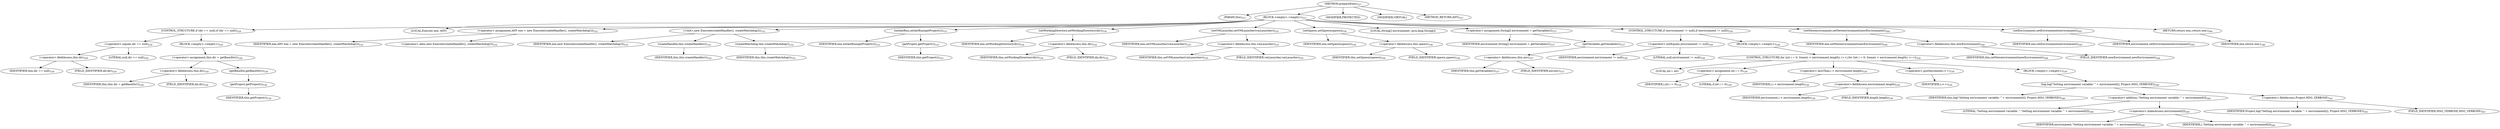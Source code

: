 digraph "prepareExec" {  
"853" [label = <(METHOD,prepareExec)<SUB>527</SUB>> ]
"43" [label = <(PARAM,this)<SUB>527</SUB>> ]
"854" [label = <(BLOCK,&lt;empty&gt;,&lt;empty&gt;)<SUB>527</SUB>> ]
"855" [label = <(CONTROL_STRUCTURE,if (dir == null),if (dir == null))<SUB>529</SUB>> ]
"856" [label = <(&lt;operator&gt;.equals,dir == null)<SUB>529</SUB>> ]
"857" [label = <(&lt;operator&gt;.fieldAccess,this.dir)<SUB>529</SUB>> ]
"858" [label = <(IDENTIFIER,this,dir == null)<SUB>529</SUB>> ]
"859" [label = <(FIELD_IDENTIFIER,dir,dir)<SUB>529</SUB>> ]
"860" [label = <(LITERAL,null,dir == null)<SUB>529</SUB>> ]
"861" [label = <(BLOCK,&lt;empty&gt;,&lt;empty&gt;)<SUB>529</SUB>> ]
"862" [label = <(&lt;operator&gt;.assignment,this.dir = getBaseDir())<SUB>530</SUB>> ]
"863" [label = <(&lt;operator&gt;.fieldAccess,this.dir)<SUB>530</SUB>> ]
"864" [label = <(IDENTIFIER,this,this.dir = getBaseDir())<SUB>530</SUB>> ]
"865" [label = <(FIELD_IDENTIFIER,dir,dir)<SUB>530</SUB>> ]
"866" [label = <(getBaseDir,getBaseDir())<SUB>530</SUB>> ]
"867" [label = <(getProject,getProject())<SUB>530</SUB>> ]
"42" [label = <(IDENTIFIER,this,getProject())<SUB>530</SUB>> ]
"47" [label = <(LOCAL,Execute exe: ANY)> ]
"868" [label = <(&lt;operator&gt;.assignment,ANY exe = new Execute(createHandler(), createWatchdog()))<SUB>532</SUB>> ]
"869" [label = <(IDENTIFIER,exe,ANY exe = new Execute(createHandler(), createWatchdog()))<SUB>532</SUB>> ]
"870" [label = <(&lt;operator&gt;.alloc,new Execute(createHandler(), createWatchdog()))<SUB>532</SUB>> ]
"871" [label = <(&lt;init&gt;,new Execute(createHandler(), createWatchdog()))<SUB>532</SUB>> ]
"46" [label = <(IDENTIFIER,exe,new Execute(createHandler(), createWatchdog()))<SUB>532</SUB>> ]
"872" [label = <(createHandler,this.createHandler())<SUB>532</SUB>> ]
"44" [label = <(IDENTIFIER,this,this.createHandler())<SUB>532</SUB>> ]
"873" [label = <(createWatchdog,this.createWatchdog())<SUB>532</SUB>> ]
"45" [label = <(IDENTIFIER,this,this.createWatchdog())<SUB>532</SUB>> ]
"874" [label = <(setAntRun,setAntRun(getProject()))<SUB>533</SUB>> ]
"875" [label = <(IDENTIFIER,exe,setAntRun(getProject()))<SUB>533</SUB>> ]
"876" [label = <(getProject,getProject())<SUB>533</SUB>> ]
"48" [label = <(IDENTIFIER,this,getProject())<SUB>533</SUB>> ]
"877" [label = <(setWorkingDirectory,setWorkingDirectory(dir))<SUB>534</SUB>> ]
"878" [label = <(IDENTIFIER,exe,setWorkingDirectory(dir))<SUB>534</SUB>> ]
"879" [label = <(&lt;operator&gt;.fieldAccess,this.dir)<SUB>534</SUB>> ]
"880" [label = <(IDENTIFIER,this,setWorkingDirectory(dir))<SUB>534</SUB>> ]
"881" [label = <(FIELD_IDENTIFIER,dir,dir)<SUB>534</SUB>> ]
"882" [label = <(setVMLauncher,setVMLauncher(vmLauncher))<SUB>535</SUB>> ]
"883" [label = <(IDENTIFIER,exe,setVMLauncher(vmLauncher))<SUB>535</SUB>> ]
"884" [label = <(&lt;operator&gt;.fieldAccess,this.vmLauncher)<SUB>535</SUB>> ]
"885" [label = <(IDENTIFIER,this,setVMLauncher(vmLauncher))<SUB>535</SUB>> ]
"886" [label = <(FIELD_IDENTIFIER,vmLauncher,vmLauncher)<SUB>535</SUB>> ]
"887" [label = <(setSpawn,setSpawn(spawn))<SUB>536</SUB>> ]
"888" [label = <(IDENTIFIER,exe,setSpawn(spawn))<SUB>536</SUB>> ]
"889" [label = <(&lt;operator&gt;.fieldAccess,this.spawn)<SUB>536</SUB>> ]
"890" [label = <(IDENTIFIER,this,setSpawn(spawn))<SUB>536</SUB>> ]
"891" [label = <(FIELD_IDENTIFIER,spawn,spawn)<SUB>536</SUB>> ]
"892" [label = <(LOCAL,String[] environment: java.lang.String[])> ]
"893" [label = <(&lt;operator&gt;.assignment,String[] environment = getVariables())<SUB>537</SUB>> ]
"894" [label = <(IDENTIFIER,environment,String[] environment = getVariables())<SUB>537</SUB>> ]
"895" [label = <(getVariables,getVariables())<SUB>537</SUB>> ]
"896" [label = <(&lt;operator&gt;.fieldAccess,this.env)<SUB>537</SUB>> ]
"897" [label = <(IDENTIFIER,this,getVariables())<SUB>537</SUB>> ]
"898" [label = <(FIELD_IDENTIFIER,env,env)<SUB>537</SUB>> ]
"899" [label = <(CONTROL_STRUCTURE,if (environment != null),if (environment != null))<SUB>538</SUB>> ]
"900" [label = <(&lt;operator&gt;.notEquals,environment != null)<SUB>538</SUB>> ]
"901" [label = <(IDENTIFIER,environment,environment != null)<SUB>538</SUB>> ]
"902" [label = <(LITERAL,null,environment != null)<SUB>538</SUB>> ]
"903" [label = <(BLOCK,&lt;empty&gt;,&lt;empty&gt;)<SUB>538</SUB>> ]
"904" [label = <(CONTROL_STRUCTURE,for (int i = 0; Some(i &lt; environment.length); i++),for (int i = 0; Some(i &lt; environment.length); i++))<SUB>539</SUB>> ]
"905" [label = <(LOCAL,int i: int)> ]
"906" [label = <(&lt;operator&gt;.assignment,int i = 0)<SUB>539</SUB>> ]
"907" [label = <(IDENTIFIER,i,int i = 0)<SUB>539</SUB>> ]
"908" [label = <(LITERAL,0,int i = 0)<SUB>539</SUB>> ]
"909" [label = <(&lt;operator&gt;.lessThan,i &lt; environment.length)<SUB>539</SUB>> ]
"910" [label = <(IDENTIFIER,i,i &lt; environment.length)<SUB>539</SUB>> ]
"911" [label = <(&lt;operator&gt;.fieldAccess,environment.length)<SUB>539</SUB>> ]
"912" [label = <(IDENTIFIER,environment,i &lt; environment.length)<SUB>539</SUB>> ]
"913" [label = <(FIELD_IDENTIFIER,length,length)<SUB>539</SUB>> ]
"914" [label = <(&lt;operator&gt;.postIncrement,i++)<SUB>539</SUB>> ]
"915" [label = <(IDENTIFIER,i,i++)<SUB>539</SUB>> ]
"916" [label = <(BLOCK,&lt;empty&gt;,&lt;empty&gt;)<SUB>539</SUB>> ]
"917" [label = <(log,log(&quot;Setting environment variable: &quot; + environment[i], Project.MSG_VERBOSE))<SUB>540</SUB>> ]
"49" [label = <(IDENTIFIER,this,log(&quot;Setting environment variable: &quot; + environment[i], Project.MSG_VERBOSE))<SUB>540</SUB>> ]
"918" [label = <(&lt;operator&gt;.addition,&quot;Setting environment variable: &quot; + environment[i])<SUB>540</SUB>> ]
"919" [label = <(LITERAL,&quot;Setting environment variable: &quot;,&quot;Setting environment variable: &quot; + environment[i])<SUB>540</SUB>> ]
"920" [label = <(&lt;operator&gt;.indexAccess,environment[i])<SUB>540</SUB>> ]
"921" [label = <(IDENTIFIER,environment,&quot;Setting environment variable: &quot; + environment[i])<SUB>540</SUB>> ]
"922" [label = <(IDENTIFIER,i,&quot;Setting environment variable: &quot; + environment[i])<SUB>540</SUB>> ]
"923" [label = <(&lt;operator&gt;.fieldAccess,Project.MSG_VERBOSE)<SUB>541</SUB>> ]
"924" [label = <(IDENTIFIER,Project,log(&quot;Setting environment variable: &quot; + environment[i], Project.MSG_VERBOSE))<SUB>541</SUB>> ]
"925" [label = <(FIELD_IDENTIFIER,MSG_VERBOSE,MSG_VERBOSE)<SUB>541</SUB>> ]
"926" [label = <(setNewenvironment,setNewenvironment(newEnvironment))<SUB>544</SUB>> ]
"927" [label = <(IDENTIFIER,exe,setNewenvironment(newEnvironment))<SUB>544</SUB>> ]
"928" [label = <(&lt;operator&gt;.fieldAccess,this.newEnvironment)<SUB>544</SUB>> ]
"929" [label = <(IDENTIFIER,this,setNewenvironment(newEnvironment))<SUB>544</SUB>> ]
"930" [label = <(FIELD_IDENTIFIER,newEnvironment,newEnvironment)<SUB>544</SUB>> ]
"931" [label = <(setEnvironment,setEnvironment(environment))<SUB>545</SUB>> ]
"932" [label = <(IDENTIFIER,exe,setEnvironment(environment))<SUB>545</SUB>> ]
"933" [label = <(IDENTIFIER,environment,setEnvironment(environment))<SUB>545</SUB>> ]
"934" [label = <(RETURN,return exe;,return exe;)<SUB>546</SUB>> ]
"935" [label = <(IDENTIFIER,exe,return exe;)<SUB>546</SUB>> ]
"936" [label = <(MODIFIER,PROTECTED)> ]
"937" [label = <(MODIFIER,VIRTUAL)> ]
"938" [label = <(METHOD_RETURN,ANY)<SUB>527</SUB>> ]
  "853" -> "43" 
  "853" -> "854" 
  "853" -> "936" 
  "853" -> "937" 
  "853" -> "938" 
  "854" -> "855" 
  "854" -> "47" 
  "854" -> "868" 
  "854" -> "871" 
  "854" -> "874" 
  "854" -> "877" 
  "854" -> "882" 
  "854" -> "887" 
  "854" -> "892" 
  "854" -> "893" 
  "854" -> "899" 
  "854" -> "926" 
  "854" -> "931" 
  "854" -> "934" 
  "855" -> "856" 
  "855" -> "861" 
  "856" -> "857" 
  "856" -> "860" 
  "857" -> "858" 
  "857" -> "859" 
  "861" -> "862" 
  "862" -> "863" 
  "862" -> "866" 
  "863" -> "864" 
  "863" -> "865" 
  "866" -> "867" 
  "867" -> "42" 
  "868" -> "869" 
  "868" -> "870" 
  "871" -> "46" 
  "871" -> "872" 
  "871" -> "873" 
  "872" -> "44" 
  "873" -> "45" 
  "874" -> "875" 
  "874" -> "876" 
  "876" -> "48" 
  "877" -> "878" 
  "877" -> "879" 
  "879" -> "880" 
  "879" -> "881" 
  "882" -> "883" 
  "882" -> "884" 
  "884" -> "885" 
  "884" -> "886" 
  "887" -> "888" 
  "887" -> "889" 
  "889" -> "890" 
  "889" -> "891" 
  "893" -> "894" 
  "893" -> "895" 
  "895" -> "896" 
  "896" -> "897" 
  "896" -> "898" 
  "899" -> "900" 
  "899" -> "903" 
  "900" -> "901" 
  "900" -> "902" 
  "903" -> "904" 
  "904" -> "905" 
  "904" -> "906" 
  "904" -> "909" 
  "904" -> "914" 
  "904" -> "916" 
  "906" -> "907" 
  "906" -> "908" 
  "909" -> "910" 
  "909" -> "911" 
  "911" -> "912" 
  "911" -> "913" 
  "914" -> "915" 
  "916" -> "917" 
  "917" -> "49" 
  "917" -> "918" 
  "917" -> "923" 
  "918" -> "919" 
  "918" -> "920" 
  "920" -> "921" 
  "920" -> "922" 
  "923" -> "924" 
  "923" -> "925" 
  "926" -> "927" 
  "926" -> "928" 
  "928" -> "929" 
  "928" -> "930" 
  "931" -> "932" 
  "931" -> "933" 
  "934" -> "935" 
}
